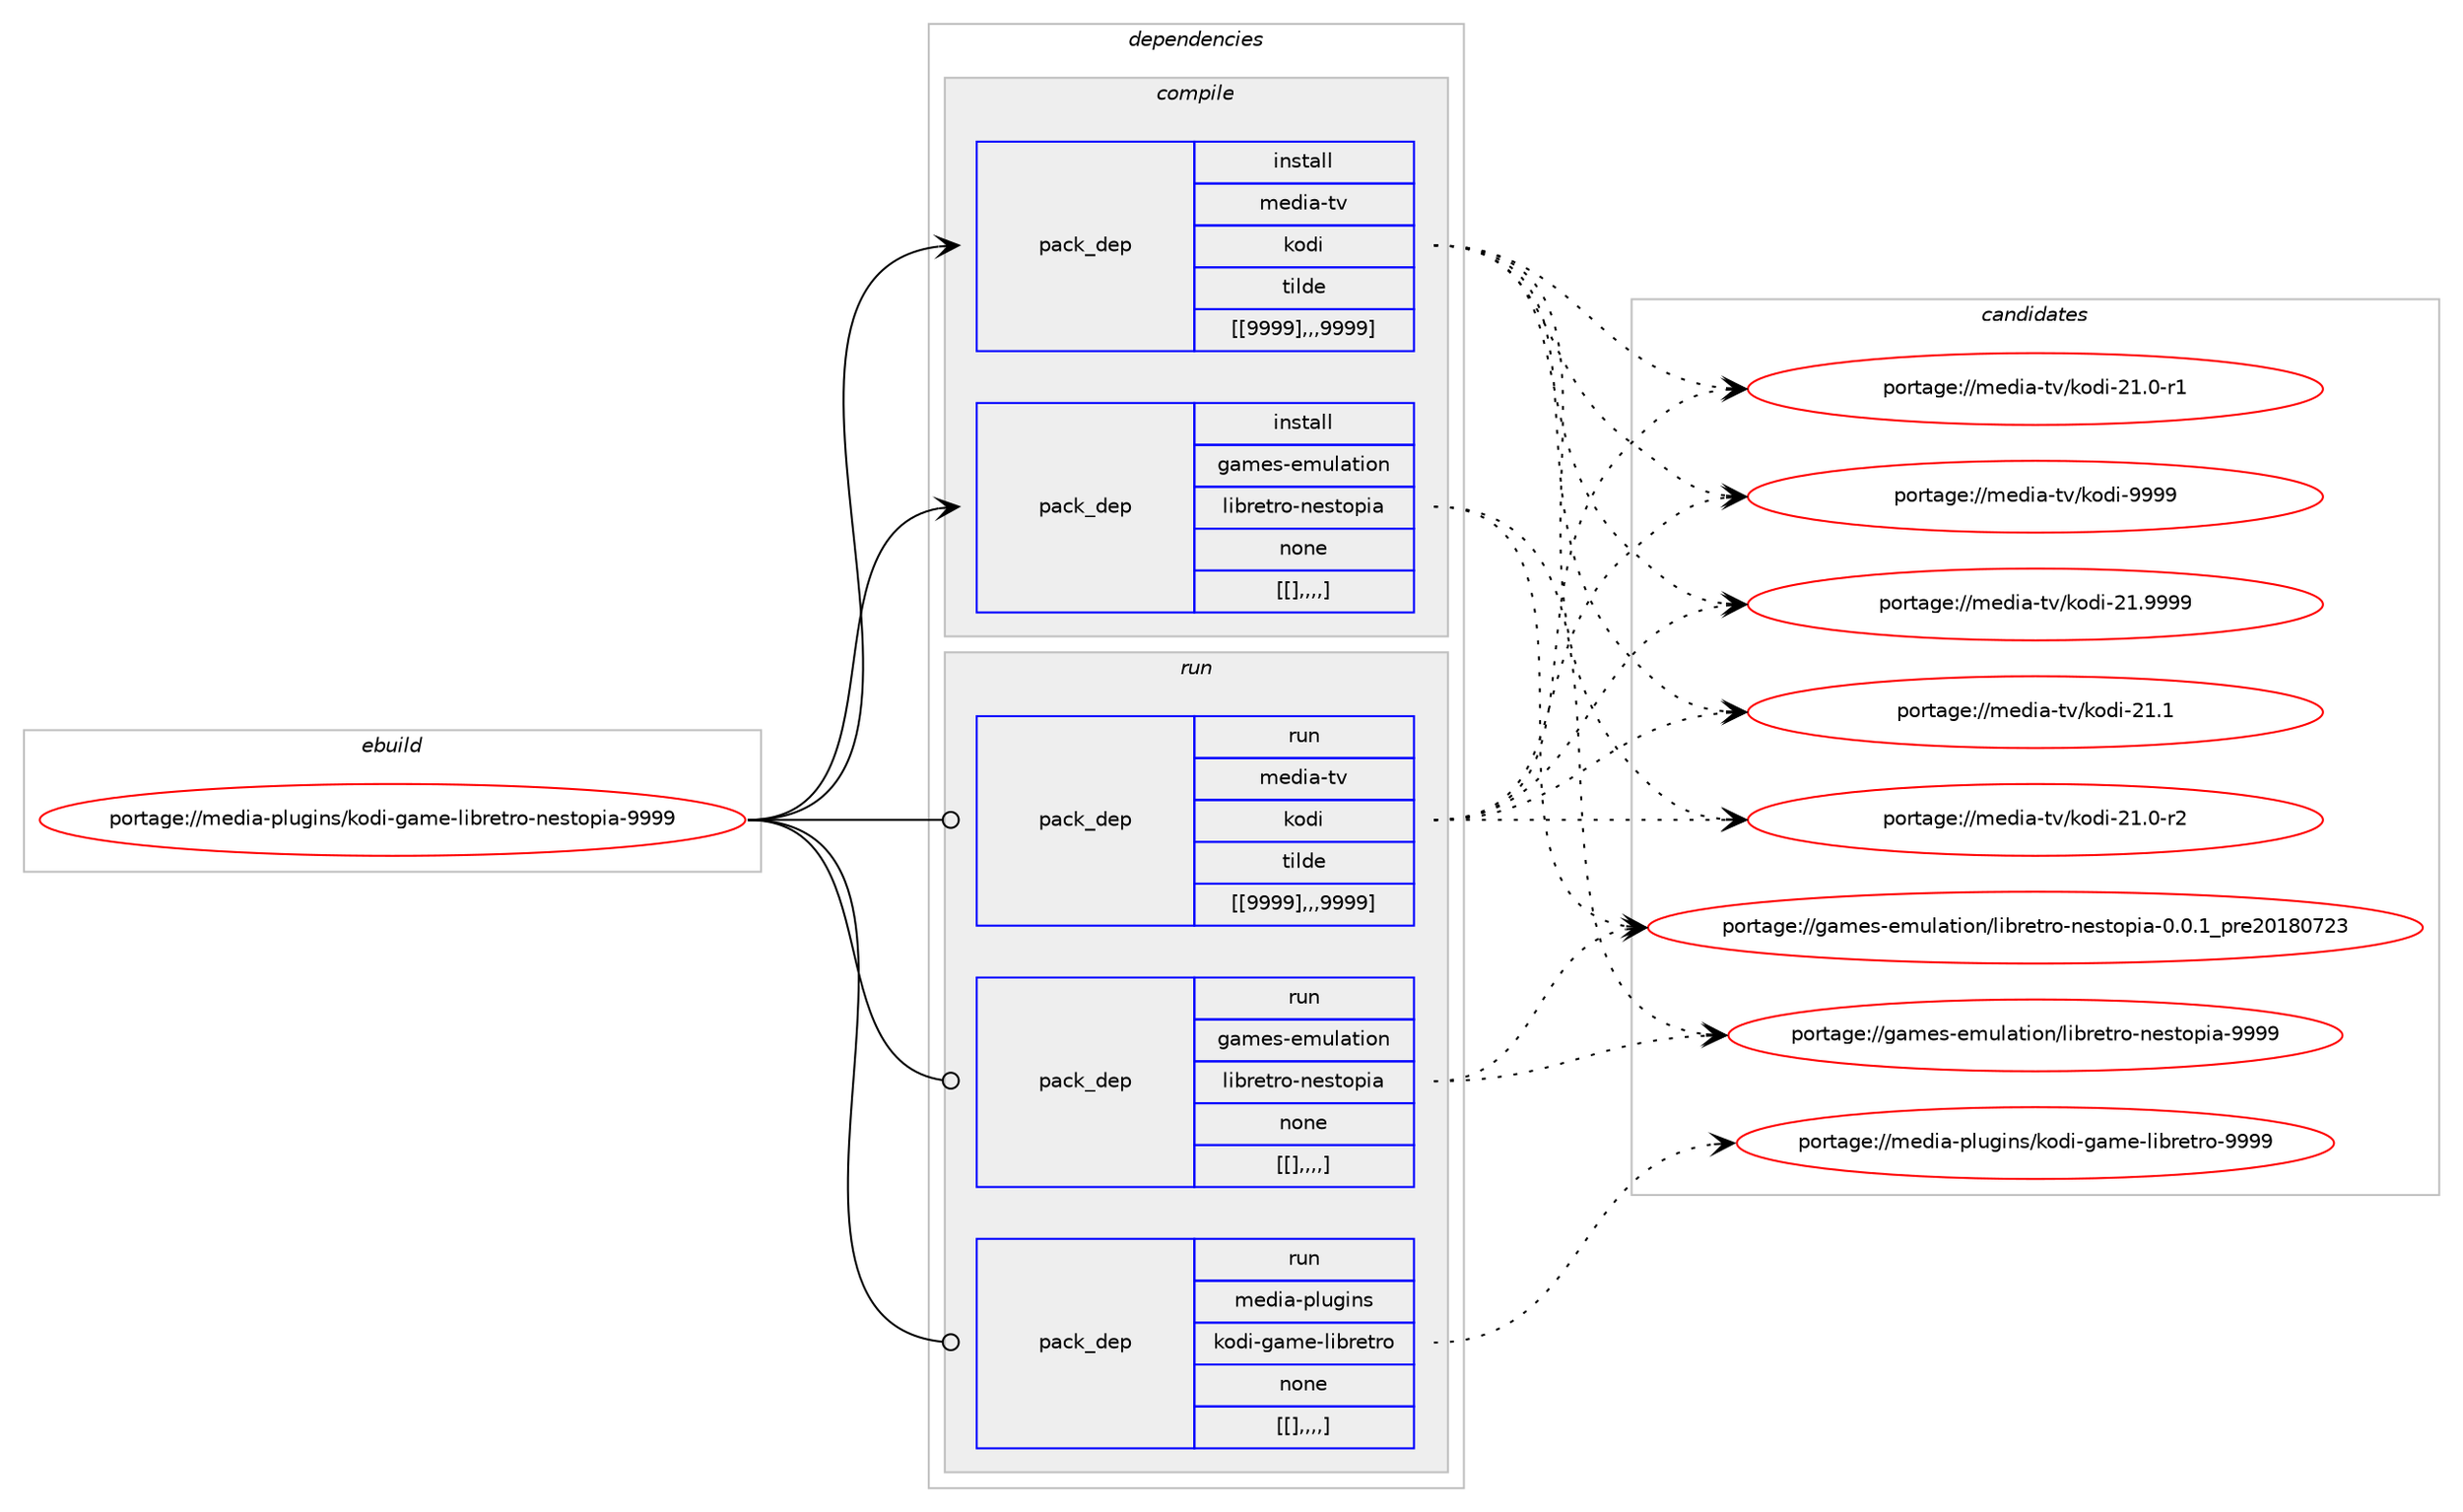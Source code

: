 digraph prolog {

# *************
# Graph options
# *************

newrank=true;
concentrate=true;
compound=true;
graph [rankdir=LR,fontname=Helvetica,fontsize=10,ranksep=1.5];#, ranksep=2.5, nodesep=0.2];
edge  [arrowhead=vee];
node  [fontname=Helvetica,fontsize=10];

# **********
# The ebuild
# **********

subgraph cluster_leftcol {
color=gray;
label=<<i>ebuild</i>>;
id [label="portage://media-plugins/kodi-game-libretro-nestopia-9999", color=red, width=4, href="../media-plugins/kodi-game-libretro-nestopia-9999.svg"];
}

# ****************
# The dependencies
# ****************

subgraph cluster_midcol {
color=gray;
label=<<i>dependencies</i>>;
subgraph cluster_compile {
fillcolor="#eeeeee";
style=filled;
label=<<i>compile</i>>;
subgraph pack240900 {
dependency325801 [label=<<TABLE BORDER="0" CELLBORDER="1" CELLSPACING="0" CELLPADDING="4" WIDTH="220"><TR><TD ROWSPAN="6" CELLPADDING="30">pack_dep</TD></TR><TR><TD WIDTH="110">install</TD></TR><TR><TD>games-emulation</TD></TR><TR><TD>libretro-nestopia</TD></TR><TR><TD>none</TD></TR><TR><TD>[[],,,,]</TD></TR></TABLE>>, shape=none, color=blue];
}
id:e -> dependency325801:w [weight=20,style="solid",arrowhead="vee"];
subgraph pack240901 {
dependency325802 [label=<<TABLE BORDER="0" CELLBORDER="1" CELLSPACING="0" CELLPADDING="4" WIDTH="220"><TR><TD ROWSPAN="6" CELLPADDING="30">pack_dep</TD></TR><TR><TD WIDTH="110">install</TD></TR><TR><TD>media-tv</TD></TR><TR><TD>kodi</TD></TR><TR><TD>tilde</TD></TR><TR><TD>[[9999],,,9999]</TD></TR></TABLE>>, shape=none, color=blue];
}
id:e -> dependency325802:w [weight=20,style="solid",arrowhead="vee"];
}
subgraph cluster_compileandrun {
fillcolor="#eeeeee";
style=filled;
label=<<i>compile and run</i>>;
}
subgraph cluster_run {
fillcolor="#eeeeee";
style=filled;
label=<<i>run</i>>;
subgraph pack240902 {
dependency325803 [label=<<TABLE BORDER="0" CELLBORDER="1" CELLSPACING="0" CELLPADDING="4" WIDTH="220"><TR><TD ROWSPAN="6" CELLPADDING="30">pack_dep</TD></TR><TR><TD WIDTH="110">run</TD></TR><TR><TD>games-emulation</TD></TR><TR><TD>libretro-nestopia</TD></TR><TR><TD>none</TD></TR><TR><TD>[[],,,,]</TD></TR></TABLE>>, shape=none, color=blue];
}
id:e -> dependency325803:w [weight=20,style="solid",arrowhead="odot"];
subgraph pack240903 {
dependency325804 [label=<<TABLE BORDER="0" CELLBORDER="1" CELLSPACING="0" CELLPADDING="4" WIDTH="220"><TR><TD ROWSPAN="6" CELLPADDING="30">pack_dep</TD></TR><TR><TD WIDTH="110">run</TD></TR><TR><TD>media-plugins</TD></TR><TR><TD>kodi-game-libretro</TD></TR><TR><TD>none</TD></TR><TR><TD>[[],,,,]</TD></TR></TABLE>>, shape=none, color=blue];
}
id:e -> dependency325804:w [weight=20,style="solid",arrowhead="odot"];
subgraph pack240904 {
dependency325805 [label=<<TABLE BORDER="0" CELLBORDER="1" CELLSPACING="0" CELLPADDING="4" WIDTH="220"><TR><TD ROWSPAN="6" CELLPADDING="30">pack_dep</TD></TR><TR><TD WIDTH="110">run</TD></TR><TR><TD>media-tv</TD></TR><TR><TD>kodi</TD></TR><TR><TD>tilde</TD></TR><TR><TD>[[9999],,,9999]</TD></TR></TABLE>>, shape=none, color=blue];
}
id:e -> dependency325805:w [weight=20,style="solid",arrowhead="odot"];
}
}

# **************
# The candidates
# **************

subgraph cluster_choices {
rank=same;
color=gray;
label=<<i>candidates</i>>;

subgraph choice240900 {
color=black;
nodesep=1;
choice103971091011154510110911710897116105111110471081059811410111611411145110101115116111112105974557575757 [label="portage://games-emulation/libretro-nestopia-9999", color=red, width=4,href="../games-emulation/libretro-nestopia-9999.svg"];
choice10397109101115451011091171089711610511111047108105981141011161141114511010111511611111210597454846484649951121141015048495648555051 [label="portage://games-emulation/libretro-nestopia-0.0.1_pre20180723", color=red, width=4,href="../games-emulation/libretro-nestopia-0.0.1_pre20180723.svg"];
dependency325801:e -> choice103971091011154510110911710897116105111110471081059811410111611411145110101115116111112105974557575757:w [style=dotted,weight="100"];
dependency325801:e -> choice10397109101115451011091171089711610511111047108105981141011161141114511010111511611111210597454846484649951121141015048495648555051:w [style=dotted,weight="100"];
}
subgraph choice240901 {
color=black;
nodesep=1;
choice1091011001059745116118471071111001054557575757 [label="portage://media-tv/kodi-9999", color=red, width=4,href="../media-tv/kodi-9999.svg"];
choice1091011001059745116118471071111001054550494657575757 [label="portage://media-tv/kodi-21.9999", color=red, width=4,href="../media-tv/kodi-21.9999.svg"];
choice1091011001059745116118471071111001054550494649 [label="portage://media-tv/kodi-21.1", color=red, width=4,href="../media-tv/kodi-21.1.svg"];
choice10910110010597451161184710711110010545504946484511450 [label="portage://media-tv/kodi-21.0-r2", color=red, width=4,href="../media-tv/kodi-21.0-r2.svg"];
choice10910110010597451161184710711110010545504946484511449 [label="portage://media-tv/kodi-21.0-r1", color=red, width=4,href="../media-tv/kodi-21.0-r1.svg"];
dependency325802:e -> choice1091011001059745116118471071111001054557575757:w [style=dotted,weight="100"];
dependency325802:e -> choice1091011001059745116118471071111001054550494657575757:w [style=dotted,weight="100"];
dependency325802:e -> choice1091011001059745116118471071111001054550494649:w [style=dotted,weight="100"];
dependency325802:e -> choice10910110010597451161184710711110010545504946484511450:w [style=dotted,weight="100"];
dependency325802:e -> choice10910110010597451161184710711110010545504946484511449:w [style=dotted,weight="100"];
}
subgraph choice240902 {
color=black;
nodesep=1;
choice103971091011154510110911710897116105111110471081059811410111611411145110101115116111112105974557575757 [label="portage://games-emulation/libretro-nestopia-9999", color=red, width=4,href="../games-emulation/libretro-nestopia-9999.svg"];
choice10397109101115451011091171089711610511111047108105981141011161141114511010111511611111210597454846484649951121141015048495648555051 [label="portage://games-emulation/libretro-nestopia-0.0.1_pre20180723", color=red, width=4,href="../games-emulation/libretro-nestopia-0.0.1_pre20180723.svg"];
dependency325803:e -> choice103971091011154510110911710897116105111110471081059811410111611411145110101115116111112105974557575757:w [style=dotted,weight="100"];
dependency325803:e -> choice10397109101115451011091171089711610511111047108105981141011161141114511010111511611111210597454846484649951121141015048495648555051:w [style=dotted,weight="100"];
}
subgraph choice240903 {
color=black;
nodesep=1;
choice109101100105974511210811710310511011547107111100105451039710910145108105981141011161141114557575757 [label="portage://media-plugins/kodi-game-libretro-9999", color=red, width=4,href="../media-plugins/kodi-game-libretro-9999.svg"];
dependency325804:e -> choice109101100105974511210811710310511011547107111100105451039710910145108105981141011161141114557575757:w [style=dotted,weight="100"];
}
subgraph choice240904 {
color=black;
nodesep=1;
choice1091011001059745116118471071111001054557575757 [label="portage://media-tv/kodi-9999", color=red, width=4,href="../media-tv/kodi-9999.svg"];
choice1091011001059745116118471071111001054550494657575757 [label="portage://media-tv/kodi-21.9999", color=red, width=4,href="../media-tv/kodi-21.9999.svg"];
choice1091011001059745116118471071111001054550494649 [label="portage://media-tv/kodi-21.1", color=red, width=4,href="../media-tv/kodi-21.1.svg"];
choice10910110010597451161184710711110010545504946484511450 [label="portage://media-tv/kodi-21.0-r2", color=red, width=4,href="../media-tv/kodi-21.0-r2.svg"];
choice10910110010597451161184710711110010545504946484511449 [label="portage://media-tv/kodi-21.0-r1", color=red, width=4,href="../media-tv/kodi-21.0-r1.svg"];
dependency325805:e -> choice1091011001059745116118471071111001054557575757:w [style=dotted,weight="100"];
dependency325805:e -> choice1091011001059745116118471071111001054550494657575757:w [style=dotted,weight="100"];
dependency325805:e -> choice1091011001059745116118471071111001054550494649:w [style=dotted,weight="100"];
dependency325805:e -> choice10910110010597451161184710711110010545504946484511450:w [style=dotted,weight="100"];
dependency325805:e -> choice10910110010597451161184710711110010545504946484511449:w [style=dotted,weight="100"];
}
}

}
